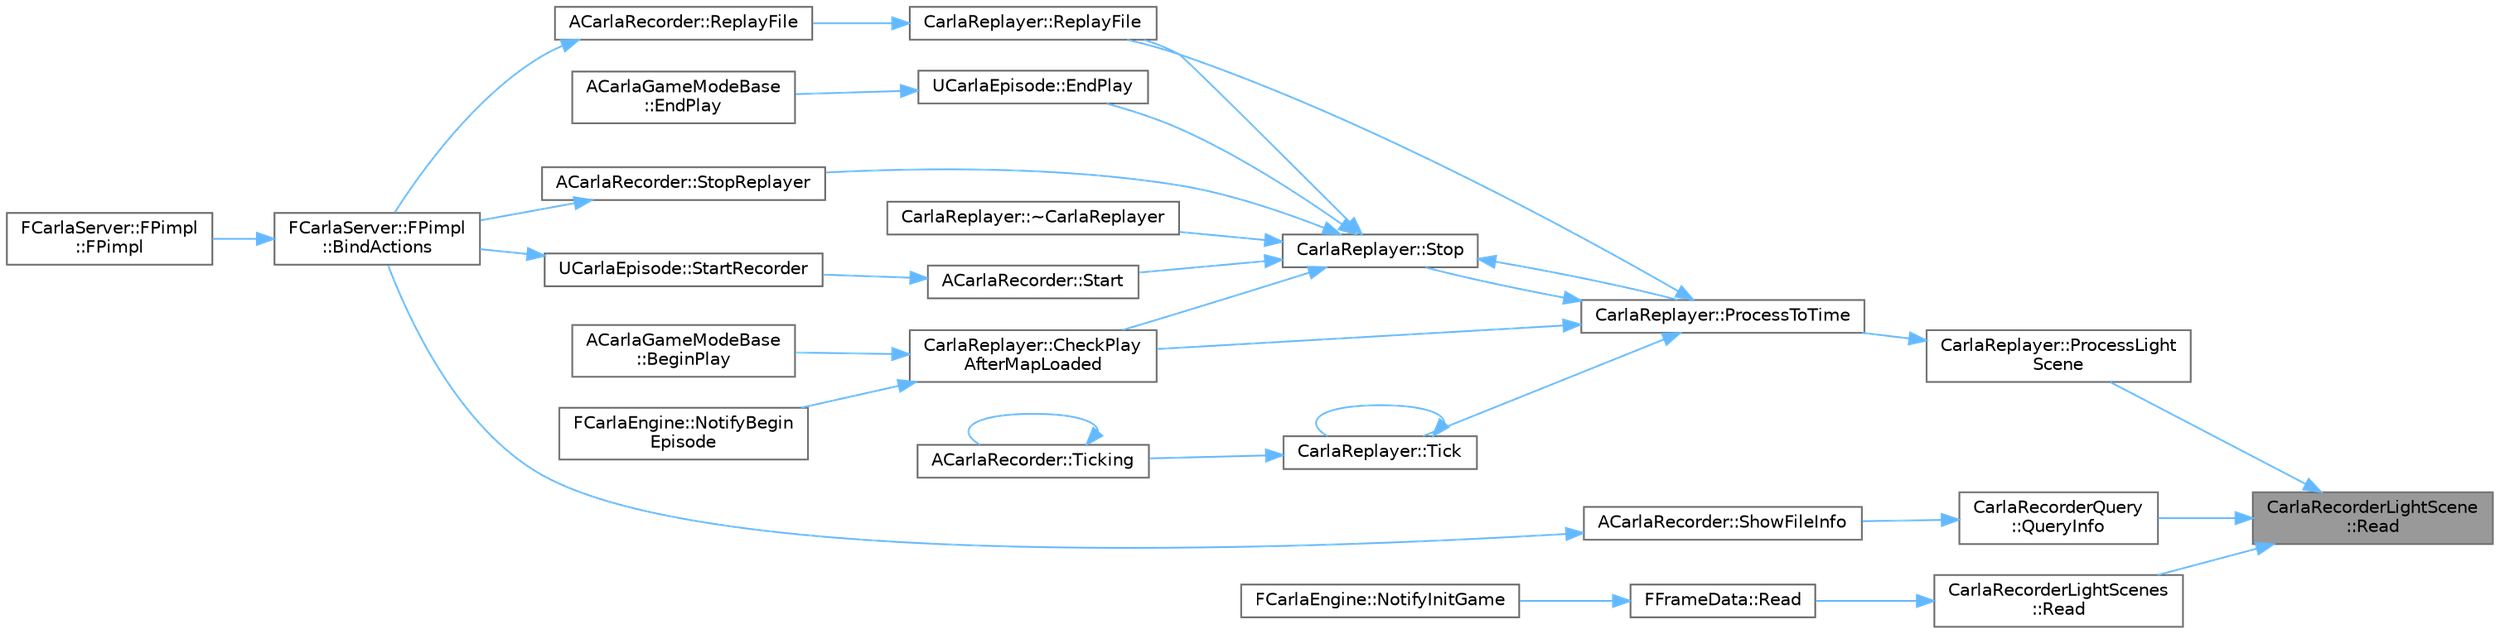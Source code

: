 digraph "CarlaRecorderLightScene::Read"
{
 // INTERACTIVE_SVG=YES
 // LATEX_PDF_SIZE
  bgcolor="transparent";
  edge [fontname=Helvetica,fontsize=10,labelfontname=Helvetica,labelfontsize=10];
  node [fontname=Helvetica,fontsize=10,shape=box,height=0.2,width=0.4];
  rankdir="RL";
  Node1 [id="Node000001",label="CarlaRecorderLightScene\l::Read",height=0.2,width=0.4,color="gray40", fillcolor="grey60", style="filled", fontcolor="black",tooltip=" "];
  Node1 -> Node2 [id="edge1_Node000001_Node000002",dir="back",color="steelblue1",style="solid",tooltip=" "];
  Node2 [id="Node000002",label="CarlaReplayer::ProcessLight\lScene",height=0.2,width=0.4,color="grey40", fillcolor="white", style="filled",URL="$dc/dc6/classCarlaReplayer.html#ac49243de822059c6b5560d438882a171",tooltip=" "];
  Node2 -> Node3 [id="edge2_Node000002_Node000003",dir="back",color="steelblue1",style="solid",tooltip=" "];
  Node3 [id="Node000003",label="CarlaReplayer::ProcessToTime",height=0.2,width=0.4,color="grey40", fillcolor="white", style="filled",URL="$dc/dc6/classCarlaReplayer.html#ae0a5643d88257bdceb9e12d5c33194cb",tooltip=" "];
  Node3 -> Node4 [id="edge3_Node000003_Node000004",dir="back",color="steelblue1",style="solid",tooltip=" "];
  Node4 [id="Node000004",label="CarlaReplayer::CheckPlay\lAfterMapLoaded",height=0.2,width=0.4,color="grey40", fillcolor="white", style="filled",URL="$dc/dc6/classCarlaReplayer.html#ac70d3dbe1f79ffd25a695ec3bd2485e6",tooltip=" "];
  Node4 -> Node5 [id="edge4_Node000004_Node000005",dir="back",color="steelblue1",style="solid",tooltip=" "];
  Node5 [id="Node000005",label="ACarlaGameModeBase\l::BeginPlay",height=0.2,width=0.4,color="grey40", fillcolor="white", style="filled",URL="$db/de5/classACarlaGameModeBase.html#a3909b055b351f69d7ad1e39a42e72e3d",tooltip=" "];
  Node4 -> Node6 [id="edge5_Node000004_Node000006",dir="back",color="steelblue1",style="solid",tooltip=" "];
  Node6 [id="Node000006",label="FCarlaEngine::NotifyBegin\lEpisode",height=0.2,width=0.4,color="grey40", fillcolor="white", style="filled",URL="$dc/d49/classFCarlaEngine.html#ab4c918e4d4855a26ab57c4bb79ad4645",tooltip=" "];
  Node3 -> Node7 [id="edge6_Node000003_Node000007",dir="back",color="steelblue1",style="solid",tooltip=" "];
  Node7 [id="Node000007",label="CarlaReplayer::ReplayFile",height=0.2,width=0.4,color="grey40", fillcolor="white", style="filled",URL="$dc/dc6/classCarlaReplayer.html#a480fd94fedc2367d7f7f58f17f3cd5a4",tooltip=" "];
  Node7 -> Node8 [id="edge7_Node000007_Node000008",dir="back",color="steelblue1",style="solid",tooltip=" "];
  Node8 [id="Node000008",label="ACarlaRecorder::ReplayFile",height=0.2,width=0.4,color="grey40", fillcolor="white", style="filled",URL="$dd/db9/classACarlaRecorder.html#a5dc891241c275eedcf6b1f189751520b",tooltip=" "];
  Node8 -> Node9 [id="edge8_Node000008_Node000009",dir="back",color="steelblue1",style="solid",tooltip=" "];
  Node9 [id="Node000009",label="FCarlaServer::FPimpl\l::BindActions",height=0.2,width=0.4,color="grey40", fillcolor="white", style="filled",URL="$d7/d97/classFCarlaServer_1_1FPimpl.html#a675a6b572112a21e8bc011dddfd0de86",tooltip=" "];
  Node9 -> Node10 [id="edge9_Node000009_Node000010",dir="back",color="steelblue1",style="solid",tooltip=" "];
  Node10 [id="Node000010",label="FCarlaServer::FPimpl\l::FPimpl",height=0.2,width=0.4,color="grey40", fillcolor="white", style="filled",URL="$d7/d97/classFCarlaServer_1_1FPimpl.html#ab9ff29fc81bd2f9a14677941c7f7b62d",tooltip=" "];
  Node3 -> Node11 [id="edge10_Node000003_Node000011",dir="back",color="steelblue1",style="solid",tooltip=" "];
  Node11 [id="Node000011",label="CarlaReplayer::Stop",height=0.2,width=0.4,color="grey40", fillcolor="white", style="filled",URL="$dc/dc6/classCarlaReplayer.html#af627917f2c95135fb11b59af4f65dbf7",tooltip=" "];
  Node11 -> Node4 [id="edge11_Node000011_Node000004",dir="back",color="steelblue1",style="solid",tooltip=" "];
  Node11 -> Node12 [id="edge12_Node000011_Node000012",dir="back",color="steelblue1",style="solid",tooltip=" "];
  Node12 [id="Node000012",label="UCarlaEpisode::EndPlay",height=0.2,width=0.4,color="grey40", fillcolor="white", style="filled",URL="$dc/d84/classUCarlaEpisode.html#a04380aa760fc6891f1c51cdbe7ddb856",tooltip=" "];
  Node12 -> Node13 [id="edge13_Node000012_Node000013",dir="back",color="steelblue1",style="solid",tooltip=" "];
  Node13 [id="Node000013",label="ACarlaGameModeBase\l::EndPlay",height=0.2,width=0.4,color="grey40", fillcolor="white", style="filled",URL="$db/de5/classACarlaGameModeBase.html#a8e61df047eac428453a627a6de9ace75",tooltip=" "];
  Node11 -> Node3 [id="edge14_Node000011_Node000003",dir="back",color="steelblue1",style="solid",tooltip=" "];
  Node11 -> Node7 [id="edge15_Node000011_Node000007",dir="back",color="steelblue1",style="solid",tooltip=" "];
  Node11 -> Node14 [id="edge16_Node000011_Node000014",dir="back",color="steelblue1",style="solid",tooltip=" "];
  Node14 [id="Node000014",label="ACarlaRecorder::Start",height=0.2,width=0.4,color="grey40", fillcolor="white", style="filled",URL="$dd/db9/classACarlaRecorder.html#aba719596bd56c72a39f902f6e9a5d290",tooltip=" "];
  Node14 -> Node15 [id="edge17_Node000014_Node000015",dir="back",color="steelblue1",style="solid",tooltip=" "];
  Node15 [id="Node000015",label="UCarlaEpisode::StartRecorder",height=0.2,width=0.4,color="grey40", fillcolor="white", style="filled",URL="$dc/d84/classUCarlaEpisode.html#a1059ce6d102804115b3243de46d46bec",tooltip=" "];
  Node15 -> Node9 [id="edge18_Node000015_Node000009",dir="back",color="steelblue1",style="solid",tooltip=" "];
  Node11 -> Node16 [id="edge19_Node000011_Node000016",dir="back",color="steelblue1",style="solid",tooltip=" "];
  Node16 [id="Node000016",label="ACarlaRecorder::StopReplayer",height=0.2,width=0.4,color="grey40", fillcolor="white", style="filled",URL="$dd/db9/classACarlaRecorder.html#a33fb5180defd8c9c1d3063eff52c7a37",tooltip=" "];
  Node16 -> Node9 [id="edge20_Node000016_Node000009",dir="back",color="steelblue1",style="solid",tooltip=" "];
  Node11 -> Node17 [id="edge21_Node000011_Node000017",dir="back",color="steelblue1",style="solid",tooltip=" "];
  Node17 [id="Node000017",label="CarlaReplayer::~CarlaReplayer",height=0.2,width=0.4,color="grey40", fillcolor="white", style="filled",URL="$dc/dc6/classCarlaReplayer.html#a6dadadd7719c5e660d2e3d99b22f5961",tooltip=" "];
  Node3 -> Node18 [id="edge22_Node000003_Node000018",dir="back",color="steelblue1",style="solid",tooltip=" "];
  Node18 [id="Node000018",label="CarlaReplayer::Tick",height=0.2,width=0.4,color="grey40", fillcolor="white", style="filled",URL="$dc/dc6/classCarlaReplayer.html#a4aeceb13aaa5dfcbf3ee42d7582262a4",tooltip=" "];
  Node18 -> Node18 [id="edge23_Node000018_Node000018",dir="back",color="steelblue1",style="solid",tooltip=" "];
  Node18 -> Node19 [id="edge24_Node000018_Node000019",dir="back",color="steelblue1",style="solid",tooltip=" "];
  Node19 [id="Node000019",label="ACarlaRecorder::Ticking",height=0.2,width=0.4,color="grey40", fillcolor="white", style="filled",URL="$dd/db9/classACarlaRecorder.html#a1074f19dfe5b16a9e10b24ef35b26abc",tooltip=" "];
  Node19 -> Node19 [id="edge25_Node000019_Node000019",dir="back",color="steelblue1",style="solid",tooltip=" "];
  Node1 -> Node20 [id="edge26_Node000001_Node000020",dir="back",color="steelblue1",style="solid",tooltip=" "];
  Node20 [id="Node000020",label="CarlaRecorderQuery\l::QueryInfo",height=0.2,width=0.4,color="grey40", fillcolor="white", style="filled",URL="$df/d24/classCarlaRecorderQuery.html#afca6ea52a00461c2b4260c2763b81163",tooltip=" "];
  Node20 -> Node21 [id="edge27_Node000020_Node000021",dir="back",color="steelblue1",style="solid",tooltip=" "];
  Node21 [id="Node000021",label="ACarlaRecorder::ShowFileInfo",height=0.2,width=0.4,color="grey40", fillcolor="white", style="filled",URL="$dd/db9/classACarlaRecorder.html#a36bb8a5afb7772514440bfe49e25b88b",tooltip=" "];
  Node21 -> Node9 [id="edge28_Node000021_Node000009",dir="back",color="steelblue1",style="solid",tooltip=" "];
  Node1 -> Node22 [id="edge29_Node000001_Node000022",dir="back",color="steelblue1",style="solid",tooltip=" "];
  Node22 [id="Node000022",label="CarlaRecorderLightScenes\l::Read",height=0.2,width=0.4,color="grey40", fillcolor="white", style="filled",URL="$d0/d93/structCarlaRecorderLightScenes.html#a2b4889233d30b1495bf5ba8ba51733ef",tooltip=" "];
  Node22 -> Node23 [id="edge30_Node000022_Node000023",dir="back",color="steelblue1",style="solid",tooltip=" "];
  Node23 [id="Node000023",label="FFrameData::Read",height=0.2,width=0.4,color="grey40", fillcolor="white", style="filled",URL="$de/db4/classFFrameData.html#a1d60d134d0c4ed720a5dbfc8688559ce",tooltip=" "];
  Node23 -> Node24 [id="edge31_Node000023_Node000024",dir="back",color="steelblue1",style="solid",tooltip=" "];
  Node24 [id="Node000024",label="FCarlaEngine::NotifyInitGame",height=0.2,width=0.4,color="grey40", fillcolor="white", style="filled",URL="$dc/d49/classFCarlaEngine.html#ab8d13063cde985781237dd7da308227e",tooltip=" "];
}
